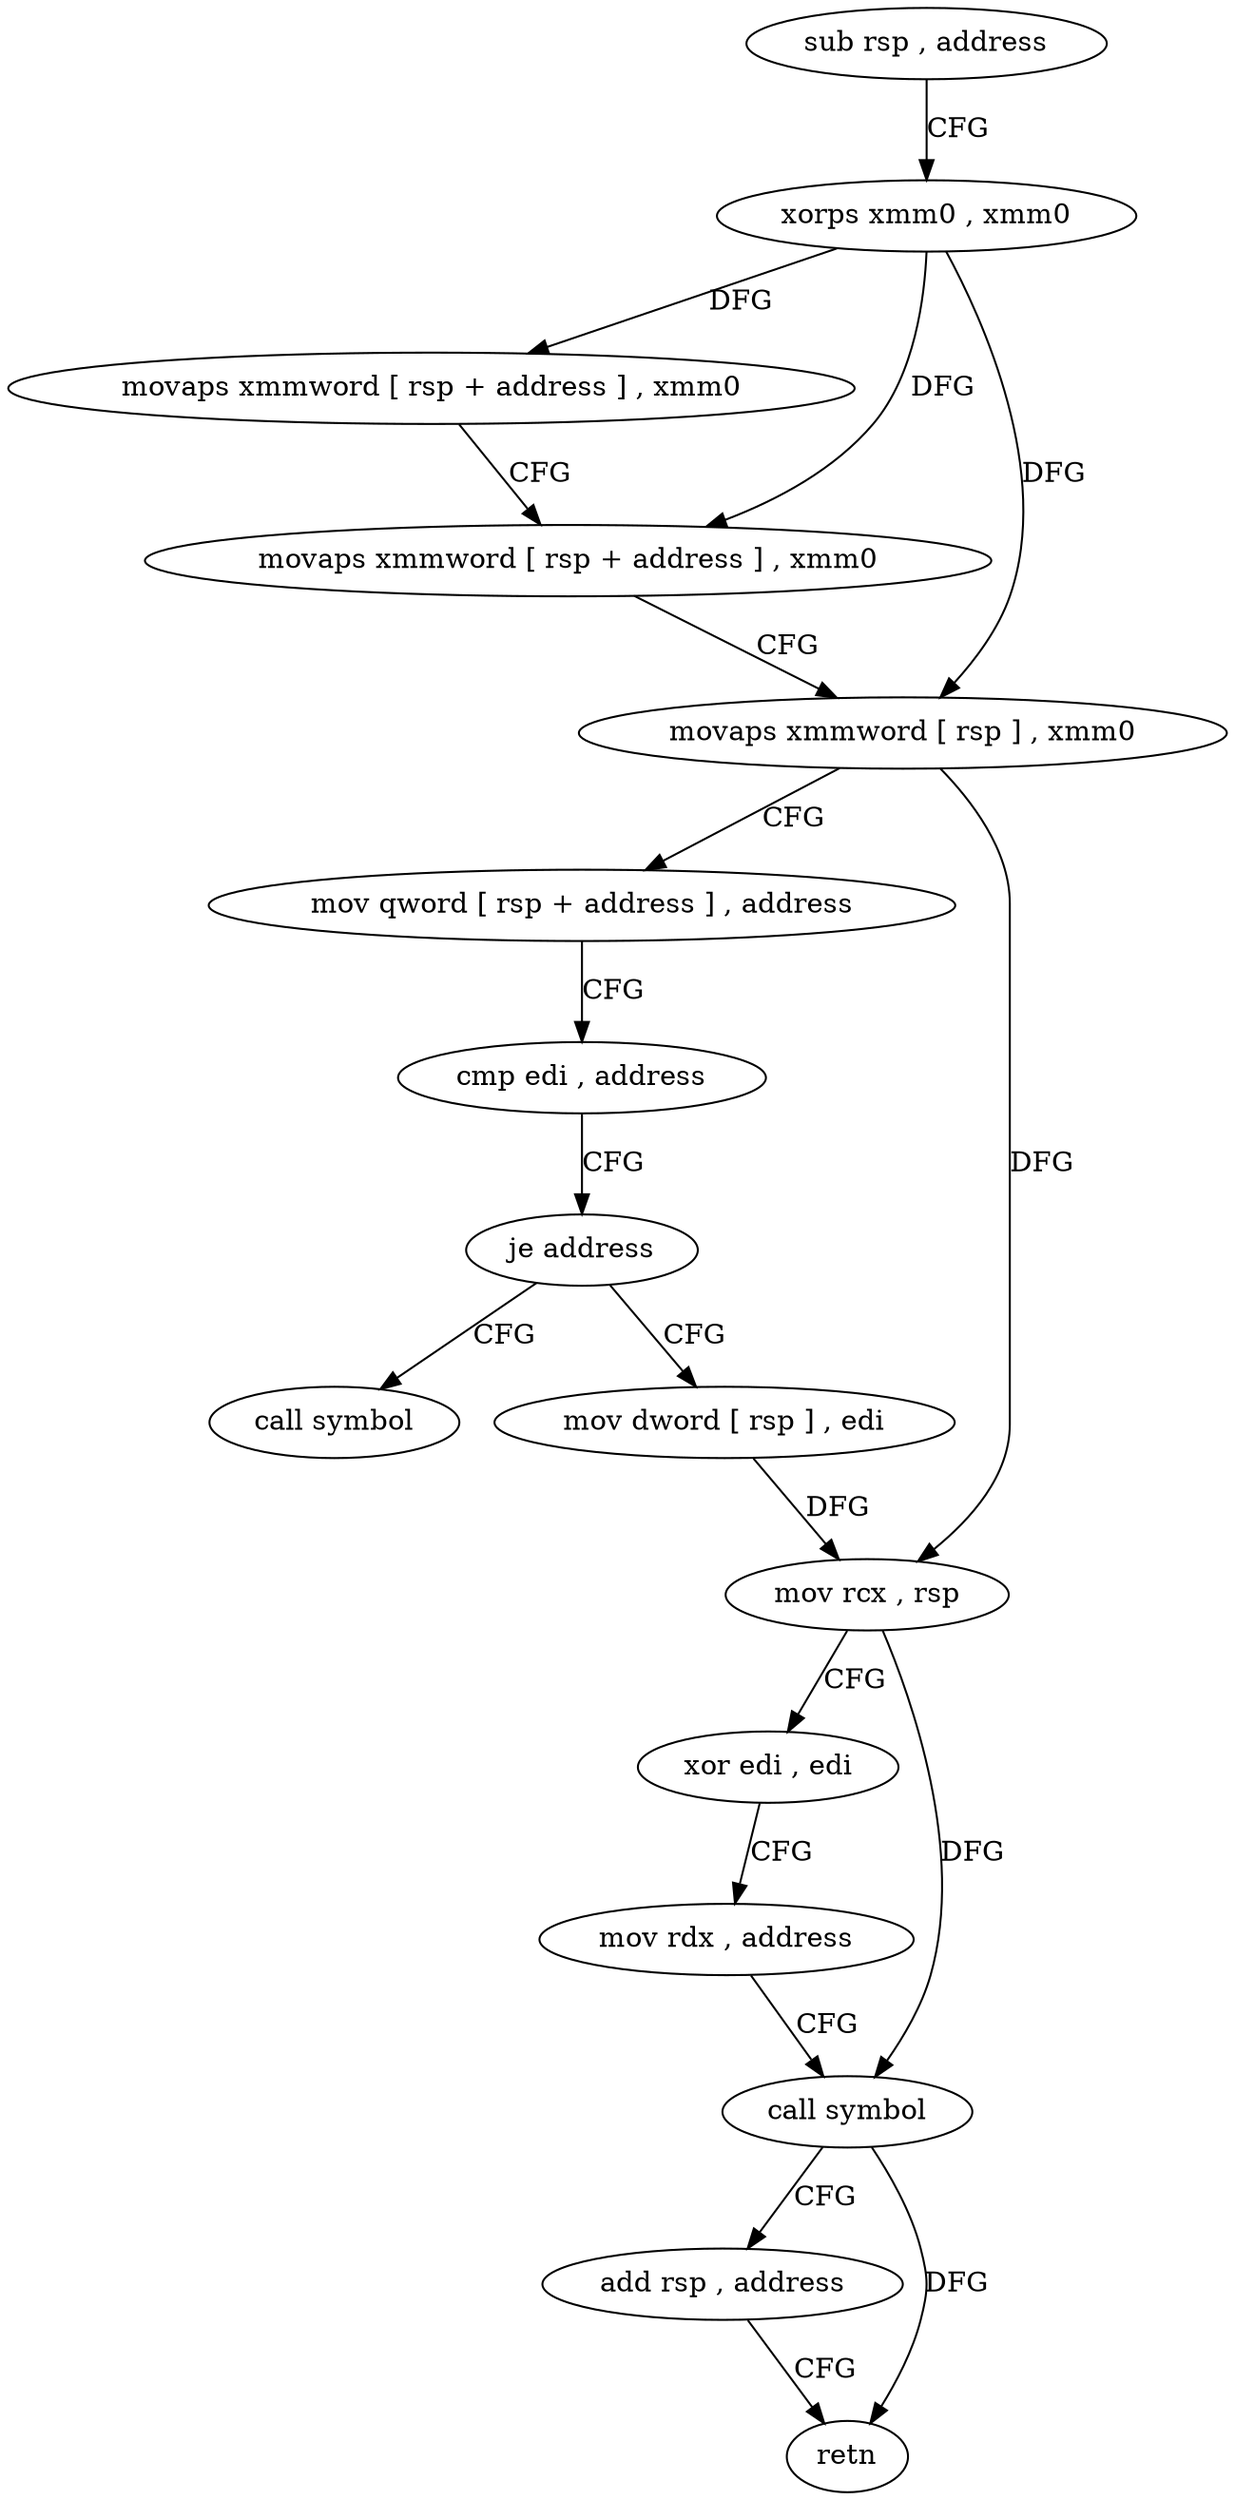 digraph "func" {
"4309952" [label = "sub rsp , address" ]
"4309956" [label = "xorps xmm0 , xmm0" ]
"4309959" [label = "movaps xmmword [ rsp + address ] , xmm0" ]
"4309964" [label = "movaps xmmword [ rsp + address ] , xmm0" ]
"4309969" [label = "movaps xmmword [ rsp ] , xmm0" ]
"4309973" [label = "mov qword [ rsp + address ] , address" ]
"4309982" [label = "cmp edi , address" ]
"4309985" [label = "je address" ]
"4310012" [label = "call symbol" ]
"4309987" [label = "mov dword [ rsp ] , edi" ]
"4309990" [label = "mov rcx , rsp" ]
"4309993" [label = "xor edi , edi" ]
"4309995" [label = "mov rdx , address" ]
"4310002" [label = "call symbol" ]
"4310007" [label = "add rsp , address" ]
"4310011" [label = "retn" ]
"4309952" -> "4309956" [ label = "CFG" ]
"4309956" -> "4309959" [ label = "DFG" ]
"4309956" -> "4309964" [ label = "DFG" ]
"4309956" -> "4309969" [ label = "DFG" ]
"4309959" -> "4309964" [ label = "CFG" ]
"4309964" -> "4309969" [ label = "CFG" ]
"4309969" -> "4309973" [ label = "CFG" ]
"4309969" -> "4309990" [ label = "DFG" ]
"4309973" -> "4309982" [ label = "CFG" ]
"4309982" -> "4309985" [ label = "CFG" ]
"4309985" -> "4310012" [ label = "CFG" ]
"4309985" -> "4309987" [ label = "CFG" ]
"4309987" -> "4309990" [ label = "DFG" ]
"4309990" -> "4309993" [ label = "CFG" ]
"4309990" -> "4310002" [ label = "DFG" ]
"4309993" -> "4309995" [ label = "CFG" ]
"4309995" -> "4310002" [ label = "CFG" ]
"4310002" -> "4310007" [ label = "CFG" ]
"4310002" -> "4310011" [ label = "DFG" ]
"4310007" -> "4310011" [ label = "CFG" ]
}
